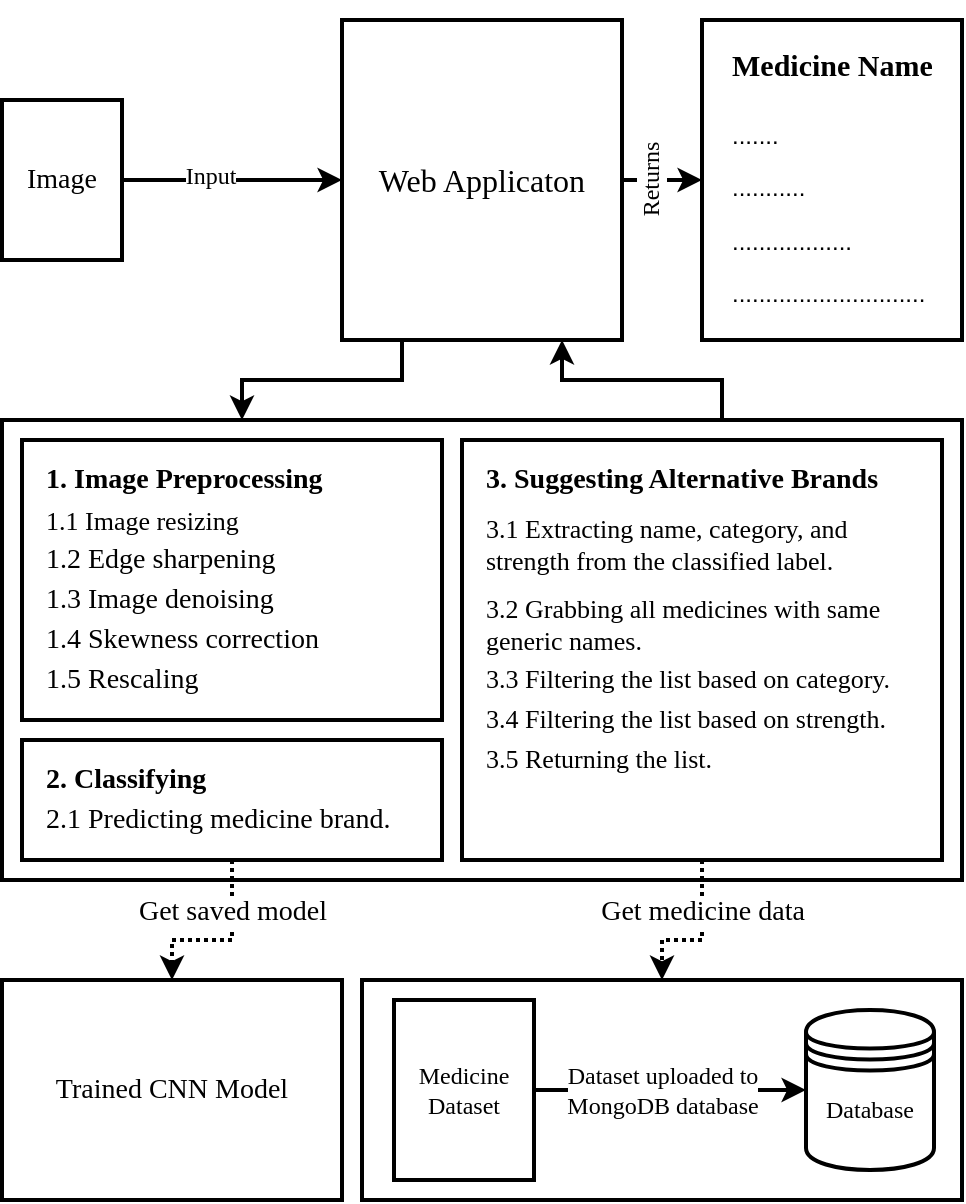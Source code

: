 <mxfile version="13.9.9" type="device" pages="2"><diagram id="nh7i52PGj0YAswYgUk10" name="Page-1"><mxGraphModel dx="981" dy="574" grid="1" gridSize="10" guides="1" tooltips="1" connect="1" arrows="1" fold="1" page="1" pageScale="1" pageWidth="827" pageHeight="1169" math="0" shadow="0"><root><mxCell id="0"/><mxCell id="1" parent="0"/><mxCell id="_6FDiPFukhypaTPLExau-7" value="" style="rounded=0;whiteSpace=wrap;html=1;strokeWidth=2;" parent="1" vertex="1"><mxGeometry x="380" y="650" width="300" height="110" as="geometry"/></mxCell><mxCell id="sKa8WZ0jSFXq3O-VW54O-7" style="edgeStyle=orthogonalEdgeStyle;rounded=0;orthogonalLoop=1;jettySize=auto;html=1;entryX=0;entryY=0.5;entryDx=0;entryDy=0;strokeWidth=2;" parent="1" source="sKa8WZ0jSFXq3O-VW54O-1" target="sKa8WZ0jSFXq3O-VW54O-5" edge="1"><mxGeometry relative="1" as="geometry"/></mxCell><mxCell id="sKa8WZ0jSFXq3O-VW54O-14" value="Returns" style="edgeLabel;html=1;align=center;verticalAlign=middle;resizable=0;points=[];rotation=-90;fontFamily=Times New Roman;fontSize=12;" parent="sKa8WZ0jSFXq3O-VW54O-7" vertex="1" connectable="0"><mxGeometry x="-0.197" relative="1" as="geometry"><mxPoint x="-2" as="offset"/></mxGeometry></mxCell><mxCell id="sKa8WZ0jSFXq3O-VW54O-12" style="edgeStyle=orthogonalEdgeStyle;rounded=0;orthogonalLoop=1;jettySize=auto;html=1;entryX=0.25;entryY=0;entryDx=0;entryDy=0;strokeWidth=2;" parent="1" source="sKa8WZ0jSFXq3O-VW54O-1" target="sKa8WZ0jSFXq3O-VW54O-9" edge="1"><mxGeometry relative="1" as="geometry"><Array as="points"><mxPoint x="400" y="350"/><mxPoint x="320" y="350"/></Array></mxGeometry></mxCell><mxCell id="sKa8WZ0jSFXq3O-VW54O-1" value="&lt;font style=&quot;font-size: 16px&quot; face=&quot;Times New Roman&quot;&gt;Web Applicaton&lt;/font&gt;" style="rounded=0;whiteSpace=wrap;html=1;strokeWidth=2;" parent="1" vertex="1"><mxGeometry x="370" y="170" width="140" height="160" as="geometry"/></mxCell><mxCell id="sKa8WZ0jSFXq3O-VW54O-4" style="edgeStyle=orthogonalEdgeStyle;rounded=0;orthogonalLoop=1;jettySize=auto;html=1;entryX=0;entryY=0.5;entryDx=0;entryDy=0;strokeWidth=2;" parent="1" source="sKa8WZ0jSFXq3O-VW54O-3" target="sKa8WZ0jSFXq3O-VW54O-1" edge="1"><mxGeometry relative="1" as="geometry"/></mxCell><mxCell id="sKa8WZ0jSFXq3O-VW54O-15" value="Input" style="edgeLabel;html=1;align=center;verticalAlign=middle;resizable=0;points=[];fontFamily=Times New Roman;fontSize=12;" parent="sKa8WZ0jSFXq3O-VW54O-4" vertex="1" connectable="0"><mxGeometry x="-0.198" y="-1" relative="1" as="geometry"><mxPoint y="-3" as="offset"/></mxGeometry></mxCell><mxCell id="sKa8WZ0jSFXq3O-VW54O-3" value="&lt;font face=&quot;Times New Roman&quot; style=&quot;font-size: 14px&quot;&gt;Image&lt;/font&gt;" style="rounded=0;whiteSpace=wrap;html=1;strokeWidth=2;" parent="1" vertex="1"><mxGeometry x="200" y="210" width="60" height="80" as="geometry"/></mxCell><mxCell id="sKa8WZ0jSFXq3O-VW54O-8" value="" style="group" parent="1" vertex="1" connectable="0"><mxGeometry x="550" y="170" width="130" height="160" as="geometry"/></mxCell><mxCell id="sKa8WZ0jSFXq3O-VW54O-5" value="" style="rounded=0;whiteSpace=wrap;html=1;strokeWidth=2;" parent="sKa8WZ0jSFXq3O-VW54O-8" vertex="1"><mxGeometry width="130" height="160" as="geometry"/></mxCell><mxCell id="sKa8WZ0jSFXq3O-VW54O-6" value="&lt;h1&gt;&lt;font style=&quot;font-size: 15px&quot; face=&quot;Times New Roman&quot;&gt;Medicine Name&lt;/font&gt;&lt;/h1&gt;&lt;p&gt;.......&lt;/p&gt;&lt;p&gt;...........&lt;/p&gt;&lt;p&gt;..................&lt;/p&gt;&lt;p&gt;.............................&lt;/p&gt;" style="text;html=1;strokeColor=none;fillColor=none;spacing=5;spacingTop=-20;whiteSpace=wrap;overflow=hidden;rounded=0;" parent="sKa8WZ0jSFXq3O-VW54O-8" vertex="1"><mxGeometry x="10" width="110" height="160" as="geometry"/></mxCell><mxCell id="sKa8WZ0jSFXq3O-VW54O-13" style="edgeStyle=orthogonalEdgeStyle;rounded=0;orthogonalLoop=1;jettySize=auto;html=1;strokeWidth=2;exitX=0.75;exitY=0;exitDx=0;exitDy=0;" parent="1" source="sKa8WZ0jSFXq3O-VW54O-9" edge="1"><mxGeometry relative="1" as="geometry"><mxPoint x="480" y="330" as="targetPoint"/><Array as="points"><mxPoint x="560" y="350"/><mxPoint x="480" y="350"/><mxPoint x="480" y="330"/></Array></mxGeometry></mxCell><mxCell id="sKa8WZ0jSFXq3O-VW54O-9" value="" style="rounded=0;whiteSpace=wrap;html=1;strokeWidth=2;" parent="1" vertex="1"><mxGeometry x="200" y="370" width="480" height="230" as="geometry"/></mxCell><mxCell id="sKa8WZ0jSFXq3O-VW54O-16" value="" style="rounded=0;whiteSpace=wrap;html=1;strokeWidth=2;" parent="1" vertex="1"><mxGeometry x="210" y="380" width="210" height="140" as="geometry"/></mxCell><mxCell id="sKa8WZ0jSFXq3O-VW54O-17" value="&lt;font style=&quot;font-size: 14px&quot;&gt;1. Image Preprocessing&lt;/font&gt;" style="text;html=1;align=left;verticalAlign=middle;whiteSpace=wrap;rounded=0;fontStyle=1;fontFamily=Times New Roman;" parent="1" vertex="1"><mxGeometry x="220" y="390" width="190" height="20" as="geometry"/></mxCell><mxCell id="sKa8WZ0jSFXq3O-VW54O-18" value="1.1 Image resizing" style="text;html=1;align=left;verticalAlign=middle;whiteSpace=wrap;rounded=0;fontStyle=0;fontFamily=Times New Roman;fontSize=13;" parent="1" vertex="1"><mxGeometry x="220" y="410" width="190" height="20" as="geometry"/></mxCell><mxCell id="sKa8WZ0jSFXq3O-VW54O-19" value="1.5 Rescaling" style="text;html=1;align=left;verticalAlign=middle;whiteSpace=wrap;rounded=0;fontStyle=0;fontFamily=Times New Roman;fontSize=14;" parent="1" vertex="1"><mxGeometry x="220" y="490" width="190" height="20" as="geometry"/></mxCell><mxCell id="sKa8WZ0jSFXq3O-VW54O-20" value="1.2 Edge sharpening" style="text;html=1;align=left;verticalAlign=middle;whiteSpace=wrap;rounded=0;fontStyle=0;fontFamily=Times New Roman;fontSize=14;" parent="1" vertex="1"><mxGeometry x="220" y="430" width="190" height="20" as="geometry"/></mxCell><mxCell id="sKa8WZ0jSFXq3O-VW54O-21" value="" style="rounded=0;whiteSpace=wrap;html=1;strokeWidth=2;" parent="1" vertex="1"><mxGeometry x="210" y="530" width="210" height="60" as="geometry"/></mxCell><mxCell id="sKa8WZ0jSFXq3O-VW54O-22" value="&lt;font style=&quot;font-size: 14px&quot;&gt;2. Classifying&lt;/font&gt;" style="text;html=1;align=left;verticalAlign=middle;whiteSpace=wrap;rounded=0;fontStyle=1;fontFamily=Times New Roman;" parent="1" vertex="1"><mxGeometry x="220" y="540" width="190" height="20" as="geometry"/></mxCell><mxCell id="_6FDiPFukhypaTPLExau-14" style="edgeStyle=orthogonalEdgeStyle;rounded=0;orthogonalLoop=1;jettySize=auto;html=1;entryX=0.5;entryY=0;entryDx=0;entryDy=0;strokeWidth=2;fontFamily=Times New Roman;fontSize=14;dashed=1;dashPattern=1 1;" parent="1" target="_6FDiPFukhypaTPLExau-13" edge="1"><mxGeometry relative="1" as="geometry"><mxPoint x="315" y="590" as="sourcePoint"/><Array as="points"><mxPoint x="315" y="630"/><mxPoint x="285" y="630"/></Array></mxGeometry></mxCell><mxCell id="_6FDiPFukhypaTPLExau-15" value="Get saved model" style="edgeLabel;html=1;align=center;verticalAlign=middle;resizable=0;points=[];fontSize=14;fontFamily=Times New Roman;" parent="_6FDiPFukhypaTPLExau-14" vertex="1" connectable="0"><mxGeometry x="-0.141" y="1" relative="1" as="geometry"><mxPoint x="-1" y="-12.57" as="offset"/></mxGeometry></mxCell><mxCell id="sKa8WZ0jSFXq3O-VW54O-23" value="2.1 Predicting medicine brand." style="text;html=1;align=left;verticalAlign=middle;whiteSpace=wrap;rounded=0;fontStyle=0;fontFamily=Times New Roman;fontSize=14;" parent="1" vertex="1"><mxGeometry x="220" y="560" width="190" height="20" as="geometry"/></mxCell><mxCell id="sKa8WZ0jSFXq3O-VW54O-25" value="1.3 Image denoising" style="text;html=1;align=left;verticalAlign=middle;whiteSpace=wrap;rounded=0;fontStyle=0;fontFamily=Times New Roman;fontSize=14;" parent="1" vertex="1"><mxGeometry x="220" y="450" width="190" height="20" as="geometry"/></mxCell><mxCell id="sKa8WZ0jSFXq3O-VW54O-26" value="1.4 Skewness correction" style="text;html=1;align=left;verticalAlign=middle;whiteSpace=wrap;rounded=0;fontStyle=0;fontFamily=Times New Roman;fontSize=14;" parent="1" vertex="1"><mxGeometry x="220" y="470" width="190" height="20" as="geometry"/></mxCell><mxCell id="_6FDiPFukhypaTPLExau-8" style="edgeStyle=orthogonalEdgeStyle;rounded=0;orthogonalLoop=1;jettySize=auto;html=1;strokeWidth=2;fontFamily=Times New Roman;fontSize=12;dashed=1;dashPattern=1 1;entryX=0.5;entryY=0;entryDx=0;entryDy=0;" parent="1" source="sKa8WZ0jSFXq3O-VW54O-27" target="_6FDiPFukhypaTPLExau-7" edge="1"><mxGeometry relative="1" as="geometry"><Array as="points"><mxPoint x="550" y="630"/><mxPoint x="530" y="630"/></Array></mxGeometry></mxCell><mxCell id="_6FDiPFukhypaTPLExau-11" value="Get medicine data" style="edgeLabel;html=1;align=center;verticalAlign=middle;resizable=0;points=[];fontSize=14;fontFamily=Times New Roman;" parent="_6FDiPFukhypaTPLExau-8" vertex="1" connectable="0"><mxGeometry x="0.103" relative="1" as="geometry"><mxPoint x="4.0" y="-14" as="offset"/></mxGeometry></mxCell><mxCell id="sKa8WZ0jSFXq3O-VW54O-27" value="" style="rounded=0;whiteSpace=wrap;html=1;strokeWidth=2;" parent="1" vertex="1"><mxGeometry x="430" y="380" width="240" height="210" as="geometry"/></mxCell><mxCell id="sKa8WZ0jSFXq3O-VW54O-28" value="&lt;font style=&quot;font-size: 14px&quot;&gt;3. Suggesting Alternative Brands&lt;/font&gt;" style="text;html=1;align=left;verticalAlign=middle;whiteSpace=wrap;rounded=0;fontStyle=1;fontFamily=Times New Roman;" parent="1" vertex="1"><mxGeometry x="440" y="390" width="220" height="20" as="geometry"/></mxCell><mxCell id="sKa8WZ0jSFXq3O-VW54O-29" value="3.2 Grabbing all medicines with same generic names." style="text;html=1;align=left;verticalAlign=top;whiteSpace=wrap;rounded=0;fontStyle=0;fontFamily=Times New Roman;fontSize=13;" parent="1" vertex="1"><mxGeometry x="440" y="450" width="210" height="40" as="geometry"/></mxCell><mxCell id="_6FDiPFukhypaTPLExau-1" value="&lt;span style=&quot;font-size: 13px&quot;&gt;3.3 Filtering the list based on category.&lt;/span&gt;" style="text;html=1;align=left;verticalAlign=middle;whiteSpace=wrap;rounded=0;fontStyle=0;fontFamily=Times New Roman;fontSize=14;" parent="1" vertex="1"><mxGeometry x="440" y="490" width="210" height="20" as="geometry"/></mxCell><mxCell id="_6FDiPFukhypaTPLExau-2" value="&lt;span style=&quot;font-size: 13px&quot;&gt;3.4 Filtering the list based on strength.&lt;/span&gt;" style="text;html=1;align=left;verticalAlign=middle;whiteSpace=wrap;rounded=0;fontStyle=0;fontFamily=Times New Roman;fontSize=14;" parent="1" vertex="1"><mxGeometry x="440" y="510" width="210" height="20" as="geometry"/></mxCell><mxCell id="_6FDiPFukhypaTPLExau-3" value="&lt;span style=&quot;font-size: 13px&quot;&gt;3.5 Returning the list.&lt;/span&gt;" style="text;html=1;align=left;verticalAlign=middle;whiteSpace=wrap;rounded=0;fontStyle=0;fontFamily=Times New Roman;fontSize=14;" parent="1" vertex="1"><mxGeometry x="440" y="530" width="210" height="20" as="geometry"/></mxCell><mxCell id="_6FDiPFukhypaTPLExau-9" style="edgeStyle=orthogonalEdgeStyle;rounded=0;orthogonalLoop=1;jettySize=auto;html=1;entryX=0;entryY=0.5;entryDx=0;entryDy=0;strokeWidth=2;fontFamily=Times New Roman;fontSize=12;" parent="1" source="_6FDiPFukhypaTPLExau-6" target="_6FDiPFukhypaTPLExau-4" edge="1"><mxGeometry relative="1" as="geometry"/></mxCell><mxCell id="_6FDiPFukhypaTPLExau-10" value="Dataset uploaded to&lt;br&gt;MongoDB database" style="edgeLabel;html=1;align=center;verticalAlign=middle;resizable=0;points=[];fontSize=12;fontFamily=Times New Roman;" parent="_6FDiPFukhypaTPLExau-9" vertex="1" connectable="0"><mxGeometry x="-0.234" y="-1" relative="1" as="geometry"><mxPoint x="12.1" y="-1" as="offset"/></mxGeometry></mxCell><mxCell id="_6FDiPFukhypaTPLExau-6" value="&lt;font face=&quot;Times New Roman&quot; style=&quot;font-size: 12px&quot;&gt;Medicine Dataset&lt;/font&gt;" style="rounded=0;whiteSpace=wrap;html=1;strokeWidth=2;" parent="1" vertex="1"><mxGeometry x="396" y="660" width="70" height="90" as="geometry"/></mxCell><mxCell id="_6FDiPFukhypaTPLExau-12" value="" style="group" parent="1" vertex="1" connectable="0"><mxGeometry x="602" y="665" width="64" height="80" as="geometry"/></mxCell><mxCell id="_6FDiPFukhypaTPLExau-4" value="" style="shape=datastore;whiteSpace=wrap;html=1;strokeWidth=2;fontFamily=Times New Roman;fontSize=14;" parent="_6FDiPFukhypaTPLExau-12" vertex="1"><mxGeometry width="64" height="80" as="geometry"/></mxCell><mxCell id="_6FDiPFukhypaTPLExau-5" value="Database" style="text;html=1;strokeColor=none;fillColor=none;align=center;verticalAlign=middle;whiteSpace=wrap;rounded=0;fontFamily=Times New Roman;fontSize=12;" parent="_6FDiPFukhypaTPLExau-12" vertex="1"><mxGeometry x="1" y="35" width="62" height="30" as="geometry"/></mxCell><mxCell id="_6FDiPFukhypaTPLExau-13" value="&lt;font style=&quot;font-size: 14px&quot; face=&quot;Times New Roman&quot;&gt;Trained CNN Model&lt;/font&gt;" style="rounded=0;whiteSpace=wrap;html=1;strokeWidth=2;" parent="1" vertex="1"><mxGeometry x="200" y="650" width="170" height="110" as="geometry"/></mxCell><mxCell id="cYPzVb-PFdVJkGgErZCK-2" value="3.1 Extracting name, category, and strength from the classified label." style="text;html=1;align=left;verticalAlign=top;whiteSpace=wrap;rounded=0;fontStyle=0;fontFamily=Times New Roman;fontSize=13;" vertex="1" parent="1"><mxGeometry x="440" y="410" width="210" height="40" as="geometry"/></mxCell></root></mxGraphModel></diagram><diagram id="PHCGaxUuxFqGObNcxZlO" name="Page-2"><mxGraphModel dx="1422" dy="832" grid="1" gridSize="10" guides="1" tooltips="1" connect="1" arrows="1" fold="1" page="1" pageScale="1" pageWidth="827" pageHeight="1169" math="0" shadow="0"><root><mxCell id="NUdP7qRU5XJU54gqaonp-0"/><mxCell id="NUdP7qRU5XJU54gqaonp-1" parent="NUdP7qRU5XJU54gqaonp-0"/><mxCell id="NUdP7qRU5XJU54gqaonp-2" style="edgeStyle=orthogonalEdgeStyle;rounded=0;orthogonalLoop=1;jettySize=auto;html=1;entryX=0;entryY=0.5;entryDx=0;entryDy=0;strokeWidth=2;" edge="1" parent="NUdP7qRU5XJU54gqaonp-1" source="NUdP7qRU5XJU54gqaonp-5" target="NUdP7qRU5XJU54gqaonp-10"><mxGeometry relative="1" as="geometry"/></mxCell><mxCell id="NUdP7qRU5XJU54gqaonp-3" value="Returns" style="edgeLabel;html=1;align=center;verticalAlign=middle;resizable=0;points=[];rotation=-90;fontFamily=Times New Roman;fontSize=12;" vertex="1" connectable="0" parent="NUdP7qRU5XJU54gqaonp-2"><mxGeometry x="-0.197" relative="1" as="geometry"><mxPoint x="-2" as="offset"/></mxGeometry></mxCell><mxCell id="NUdP7qRU5XJU54gqaonp-4" style="edgeStyle=orthogonalEdgeStyle;rounded=0;orthogonalLoop=1;jettySize=auto;html=1;entryX=0.25;entryY=0;entryDx=0;entryDy=0;dashed=1;dashPattern=1 1;strokeWidth=2;" edge="1" parent="NUdP7qRU5XJU54gqaonp-1" source="NUdP7qRU5XJU54gqaonp-5" target="NUdP7qRU5XJU54gqaonp-13"><mxGeometry relative="1" as="geometry"><Array as="points"><mxPoint x="400" y="350"/><mxPoint x="320" y="350"/></Array></mxGeometry></mxCell><mxCell id="NUdP7qRU5XJU54gqaonp-5" value="&lt;font style=&quot;font-size: 16px&quot; face=&quot;Times New Roman&quot;&gt;Web Applicaton&lt;/font&gt;" style="rounded=0;whiteSpace=wrap;html=1;strokeWidth=2;" vertex="1" parent="NUdP7qRU5XJU54gqaonp-1"><mxGeometry x="370" y="170" width="140" height="160" as="geometry"/></mxCell><mxCell id="NUdP7qRU5XJU54gqaonp-6" style="edgeStyle=orthogonalEdgeStyle;rounded=0;orthogonalLoop=1;jettySize=auto;html=1;entryX=0;entryY=0.5;entryDx=0;entryDy=0;strokeWidth=2;" edge="1" parent="NUdP7qRU5XJU54gqaonp-1" source="NUdP7qRU5XJU54gqaonp-8" target="NUdP7qRU5XJU54gqaonp-5"><mxGeometry relative="1" as="geometry"/></mxCell><mxCell id="NUdP7qRU5XJU54gqaonp-7" value="Input" style="edgeLabel;html=1;align=center;verticalAlign=middle;resizable=0;points=[];fontFamily=Times New Roman;fontSize=12;" vertex="1" connectable="0" parent="NUdP7qRU5XJU54gqaonp-6"><mxGeometry x="-0.198" y="-1" relative="1" as="geometry"><mxPoint y="-3" as="offset"/></mxGeometry></mxCell><mxCell id="NUdP7qRU5XJU54gqaonp-8" value="&lt;font face=&quot;Times New Roman&quot; style=&quot;font-size: 14px&quot;&gt;Image&lt;/font&gt;" style="rounded=0;whiteSpace=wrap;html=1;strokeWidth=2;" vertex="1" parent="NUdP7qRU5XJU54gqaonp-1"><mxGeometry x="200" y="210" width="60" height="80" as="geometry"/></mxCell><mxCell id="NUdP7qRU5XJU54gqaonp-9" value="" style="group" vertex="1" connectable="0" parent="NUdP7qRU5XJU54gqaonp-1"><mxGeometry x="550" y="170" width="130" height="160" as="geometry"/></mxCell><mxCell id="NUdP7qRU5XJU54gqaonp-10" value="" style="rounded=0;whiteSpace=wrap;html=1;strokeWidth=2;" vertex="1" parent="NUdP7qRU5XJU54gqaonp-9"><mxGeometry width="130" height="160" as="geometry"/></mxCell><mxCell id="NUdP7qRU5XJU54gqaonp-11" value="&lt;h1&gt;&lt;font style=&quot;font-size: 15px&quot; face=&quot;Times New Roman&quot;&gt;Medicine Name&lt;/font&gt;&lt;/h1&gt;&lt;p&gt;.......&lt;/p&gt;&lt;p&gt;...........&lt;/p&gt;&lt;p&gt;..................&lt;/p&gt;&lt;p&gt;.............................&lt;/p&gt;" style="text;html=1;strokeColor=none;fillColor=none;spacing=5;spacingTop=-20;whiteSpace=wrap;overflow=hidden;rounded=0;" vertex="1" parent="NUdP7qRU5XJU54gqaonp-9"><mxGeometry x="10" width="110" height="160" as="geometry"/></mxCell><mxCell id="NUdP7qRU5XJU54gqaonp-12" style="edgeStyle=orthogonalEdgeStyle;rounded=0;orthogonalLoop=1;jettySize=auto;html=1;dashed=1;dashPattern=1 1;strokeWidth=2;exitX=0.75;exitY=0;exitDx=0;exitDy=0;" edge="1" parent="NUdP7qRU5XJU54gqaonp-1" source="NUdP7qRU5XJU54gqaonp-13"><mxGeometry relative="1" as="geometry"><mxPoint x="480" y="330" as="targetPoint"/><Array as="points"><mxPoint x="560" y="350"/><mxPoint x="480" y="350"/><mxPoint x="480" y="330"/></Array></mxGeometry></mxCell><mxCell id="NUdP7qRU5XJU54gqaonp-13" value="" style="rounded=0;whiteSpace=wrap;html=1;strokeWidth=2;" vertex="1" parent="NUdP7qRU5XJU54gqaonp-1"><mxGeometry x="200" y="370" width="480" height="260" as="geometry"/></mxCell><mxCell id="NUdP7qRU5XJU54gqaonp-14" value="" style="rounded=0;whiteSpace=wrap;html=1;strokeWidth=2;" vertex="1" parent="NUdP7qRU5XJU54gqaonp-1"><mxGeometry x="210" y="380" width="210" height="140" as="geometry"/></mxCell><mxCell id="NUdP7qRU5XJU54gqaonp-15" value="&lt;font style=&quot;font-size: 14px&quot;&gt;1. Image Preprocessing&lt;/font&gt;" style="text;html=1;align=left;verticalAlign=middle;whiteSpace=wrap;rounded=0;fontStyle=1;fontFamily=Times New Roman;" vertex="1" parent="NUdP7qRU5XJU54gqaonp-1"><mxGeometry x="220" y="390" width="190" height="20" as="geometry"/></mxCell><mxCell id="NUdP7qRU5XJU54gqaonp-16" value="1.1 Image resizing" style="text;html=1;align=left;verticalAlign=middle;whiteSpace=wrap;rounded=0;fontStyle=0;fontFamily=Times New Roman;fontSize=13;" vertex="1" parent="NUdP7qRU5XJU54gqaonp-1"><mxGeometry x="220" y="410" width="190" height="20" as="geometry"/></mxCell><mxCell id="NUdP7qRU5XJU54gqaonp-17" value="1.2 Image rescaling" style="text;html=1;align=left;verticalAlign=middle;whiteSpace=wrap;rounded=0;fontStyle=0;fontFamily=Times New Roman;fontSize=14;" vertex="1" parent="NUdP7qRU5XJU54gqaonp-1"><mxGeometry x="220" y="430" width="190" height="20" as="geometry"/></mxCell><mxCell id="NUdP7qRU5XJU54gqaonp-18" value="1.3 Edge sharpening" style="text;html=1;align=left;verticalAlign=middle;whiteSpace=wrap;rounded=0;fontStyle=0;fontFamily=Times New Roman;fontSize=14;" vertex="1" parent="NUdP7qRU5XJU54gqaonp-1"><mxGeometry x="220" y="450" width="190" height="20" as="geometry"/></mxCell><mxCell id="NUdP7qRU5XJU54gqaonp-19" value="" style="rounded=0;whiteSpace=wrap;html=1;strokeWidth=2;" vertex="1" parent="NUdP7qRU5XJU54gqaonp-1"><mxGeometry x="210" y="530" width="210" height="90" as="geometry"/></mxCell><mxCell id="NUdP7qRU5XJU54gqaonp-20" value="&lt;font style=&quot;font-size: 14px&quot;&gt;2. Classifying&lt;/font&gt;" style="text;html=1;align=left;verticalAlign=middle;whiteSpace=wrap;rounded=0;fontStyle=1;fontFamily=Times New Roman;" vertex="1" parent="NUdP7qRU5XJU54gqaonp-1"><mxGeometry x="220" y="540" width="190" height="20" as="geometry"/></mxCell><mxCell id="NUdP7qRU5XJU54gqaonp-21" value="2.1 Predicting medicine brand." style="text;html=1;align=left;verticalAlign=middle;whiteSpace=wrap;rounded=0;fontStyle=0;fontFamily=Times New Roman;fontSize=14;" vertex="1" parent="NUdP7qRU5XJU54gqaonp-1"><mxGeometry x="220" y="560" width="190" height="20" as="geometry"/></mxCell><mxCell id="NUdP7qRU5XJU54gqaonp-22" value="1.4 Image denoising" style="text;html=1;align=left;verticalAlign=middle;whiteSpace=wrap;rounded=0;fontStyle=0;fontFamily=Times New Roman;fontSize=14;" vertex="1" parent="NUdP7qRU5XJU54gqaonp-1"><mxGeometry x="220" y="470" width="190" height="20" as="geometry"/></mxCell><mxCell id="NUdP7qRU5XJU54gqaonp-23" value="1.5 Skewness correction" style="text;html=1;align=left;verticalAlign=middle;whiteSpace=wrap;rounded=0;fontStyle=0;fontFamily=Times New Roman;fontSize=14;" vertex="1" parent="NUdP7qRU5XJU54gqaonp-1"><mxGeometry x="220" y="490" width="190" height="20" as="geometry"/></mxCell><mxCell id="NUdP7qRU5XJU54gqaonp-24" value="" style="rounded=0;whiteSpace=wrap;html=1;strokeWidth=2;" vertex="1" parent="NUdP7qRU5XJU54gqaonp-1"><mxGeometry x="430" y="380" width="240" height="240" as="geometry"/></mxCell><mxCell id="NUdP7qRU5XJU54gqaonp-25" value="&lt;font style=&quot;font-size: 14px&quot;&gt;3. Suggesting Alternative Brands&lt;/font&gt;" style="text;html=1;align=left;verticalAlign=middle;whiteSpace=wrap;rounded=0;fontStyle=1;fontFamily=Times New Roman;" vertex="1" parent="NUdP7qRU5XJU54gqaonp-1"><mxGeometry x="440" y="390" width="220" height="20" as="geometry"/></mxCell><mxCell id="NUdP7qRU5XJU54gqaonp-26" value="3.1 Grabbing all medicines with same generic names." style="text;html=1;align=left;verticalAlign=top;whiteSpace=wrap;rounded=0;fontStyle=0;fontFamily=Times New Roman;fontSize=13;" vertex="1" parent="NUdP7qRU5XJU54gqaonp-1"><mxGeometry x="440" y="410" width="220" height="40" as="geometry"/></mxCell><mxCell id="NUdP7qRU5XJU54gqaonp-27" value="3.2 Removing the different kinds (category) of medicines than classified medicine." style="text;html=1;align=left;verticalAlign=top;whiteSpace=wrap;rounded=0;fontStyle=0;fontFamily=Times New Roman;fontSize=13;" vertex="1" parent="NUdP7qRU5XJU54gqaonp-1"><mxGeometry x="440" y="450" width="220" height="60" as="geometry"/></mxCell><mxCell id="NUdP7qRU5XJU54gqaonp-28" value="3.3 Removing the medicines which shares different strength (i.e. 100mg, 250mg)." style="text;html=1;align=left;verticalAlign=top;whiteSpace=wrap;rounded=0;fontStyle=0;fontFamily=Times New Roman;fontSize=13;" vertex="1" parent="NUdP7qRU5XJU54gqaonp-1"><mxGeometry x="440" y="510" width="220" height="60" as="geometry"/></mxCell><mxCell id="NUdP7qRU5XJU54gqaonp-29" value="3.4 Returns the remaining medicines as alternative brands." style="text;html=1;align=left;verticalAlign=top;whiteSpace=wrap;rounded=0;fontStyle=0;fontFamily=Times New Roman;fontSize=13;" vertex="1" parent="NUdP7qRU5XJU54gqaonp-1"><mxGeometry x="440" y="570" width="220" height="40" as="geometry"/></mxCell><mxCell id="NUdP7qRU5XJU54gqaonp-30" value="2.2 Returns the medicine brand name." style="text;html=1;align=left;verticalAlign=middle;whiteSpace=wrap;rounded=0;fontStyle=0;fontFamily=Times New Roman;fontSize=14;" vertex="1" parent="NUdP7qRU5XJU54gqaonp-1"><mxGeometry x="220" y="580" width="190" height="30" as="geometry"/></mxCell></root></mxGraphModel></diagram></mxfile>